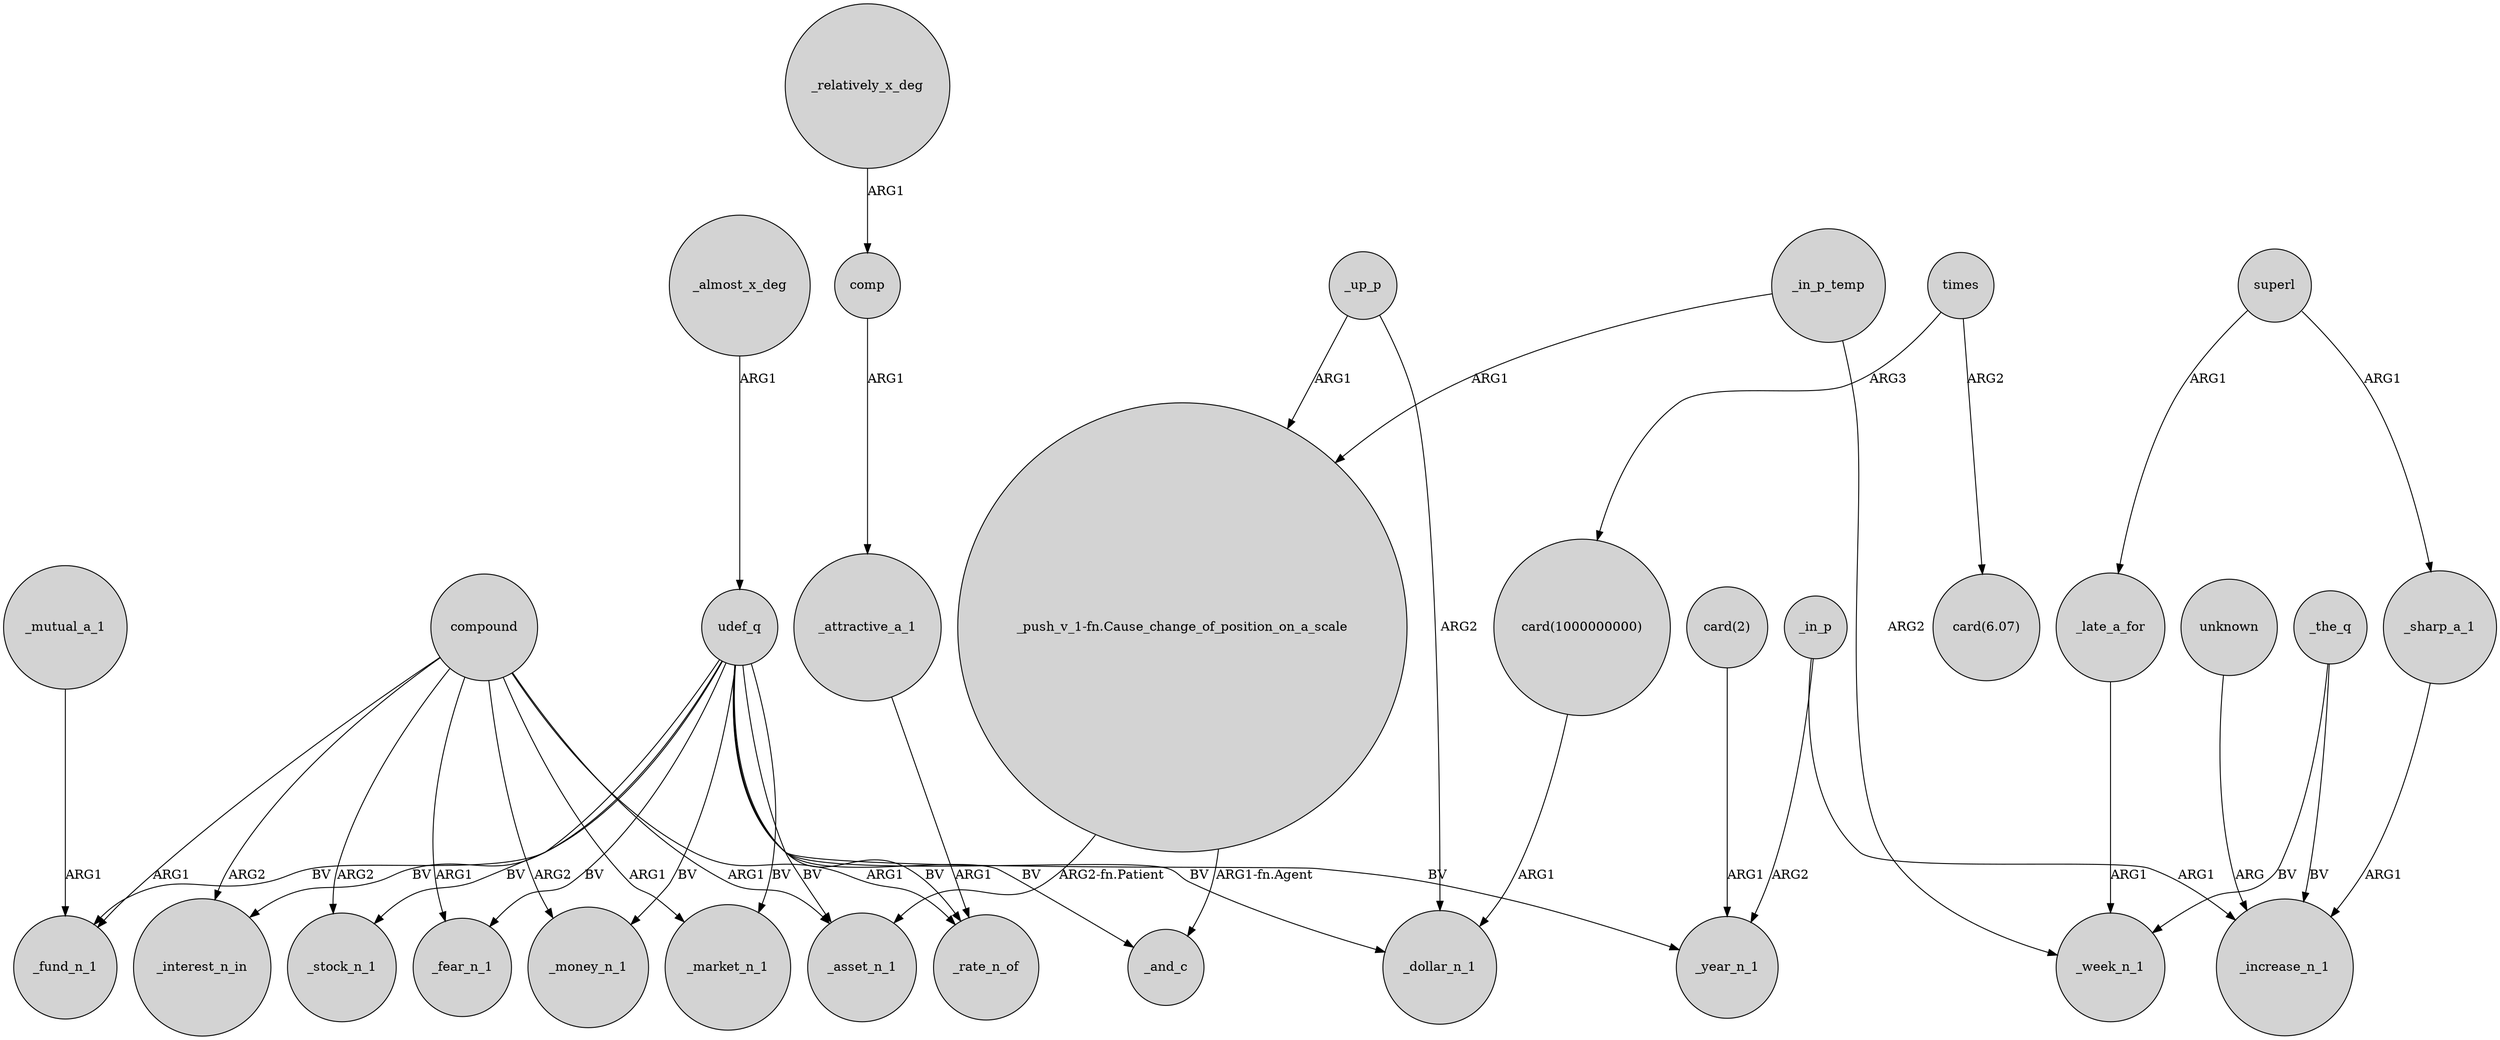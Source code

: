 digraph {
	node [shape=circle style=filled]
	_up_p -> "_push_v_1-fn.Cause_change_of_position_on_a_scale" [label=ARG1]
	udef_q -> _money_n_1 [label=BV]
	_in_p_temp -> "_push_v_1-fn.Cause_change_of_position_on_a_scale" [label=ARG1]
	_in_p -> _year_n_1 [label=ARG2]
	"_push_v_1-fn.Cause_change_of_position_on_a_scale" -> _asset_n_1 [label="ARG2-fn.Patient"]
	_mutual_a_1 -> _fund_n_1 [label=ARG1]
	times -> "card(6.07)" [label=ARG2]
	_attractive_a_1 -> _rate_n_of [label=ARG1]
	_up_p -> _dollar_n_1 [label=ARG2]
	_the_q -> _increase_n_1 [label=BV]
	compound -> _rate_n_of [label=ARG1]
	_in_p_temp -> _week_n_1 [label=ARG2]
	superl -> _late_a_for [label=ARG1]
	_almost_x_deg -> udef_q [label=ARG1]
	udef_q -> _rate_n_of [label=BV]
	compound -> _asset_n_1 [label=ARG1]
	udef_q -> _market_n_1 [label=BV]
	udef_q -> _interest_n_in [label=BV]
	udef_q -> _asset_n_1 [label=BV]
	compound -> _interest_n_in [label=ARG2]
	udef_q -> _fear_n_1 [label=BV]
	times -> "card(1000000000)" [label=ARG3]
	compound -> _stock_n_1 [label=ARG2]
	udef_q -> _stock_n_1 [label=BV]
	"card(2)" -> _year_n_1 [label=ARG1]
	compound -> _money_n_1 [label=ARG2]
	compound -> _fear_n_1 [label=ARG1]
	_the_q -> _week_n_1 [label=BV]
	_relatively_x_deg -> comp [label=ARG1]
	superl -> _sharp_a_1 [label=ARG1]
	udef_q -> _fund_n_1 [label=BV]
	_sharp_a_1 -> _increase_n_1 [label=ARG1]
	udef_q -> _year_n_1 [label=BV]
	unknown -> _increase_n_1 [label=ARG]
	udef_q -> _dollar_n_1 [label=BV]
	compound -> _market_n_1 [label=ARG1]
	"_push_v_1-fn.Cause_change_of_position_on_a_scale" -> _and_c [label="ARG1-fn.Agent"]
	"card(1000000000)" -> _dollar_n_1 [label=ARG1]
	udef_q -> _and_c [label=BV]
	_late_a_for -> _week_n_1 [label=ARG1]
	_in_p -> _increase_n_1 [label=ARG1]
	compound -> _fund_n_1 [label=ARG1]
	comp -> _attractive_a_1 [label=ARG1]
}
